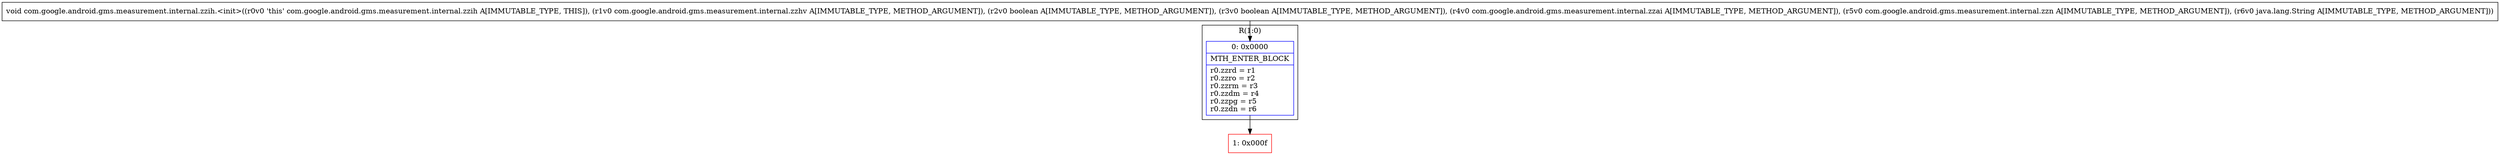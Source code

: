 digraph "CFG forcom.google.android.gms.measurement.internal.zzih.\<init\>(Lcom\/google\/android\/gms\/measurement\/internal\/zzhv;ZZLcom\/google\/android\/gms\/measurement\/internal\/zzai;Lcom\/google\/android\/gms\/measurement\/internal\/zzn;Ljava\/lang\/String;)V" {
subgraph cluster_Region_1864221117 {
label = "R(1:0)";
node [shape=record,color=blue];
Node_0 [shape=record,label="{0\:\ 0x0000|MTH_ENTER_BLOCK\l|r0.zzrd = r1\lr0.zzro = r2\lr0.zzrm = r3\lr0.zzdm = r4\lr0.zzpg = r5\lr0.zzdn = r6\l}"];
}
Node_1 [shape=record,color=red,label="{1\:\ 0x000f}"];
MethodNode[shape=record,label="{void com.google.android.gms.measurement.internal.zzih.\<init\>((r0v0 'this' com.google.android.gms.measurement.internal.zzih A[IMMUTABLE_TYPE, THIS]), (r1v0 com.google.android.gms.measurement.internal.zzhv A[IMMUTABLE_TYPE, METHOD_ARGUMENT]), (r2v0 boolean A[IMMUTABLE_TYPE, METHOD_ARGUMENT]), (r3v0 boolean A[IMMUTABLE_TYPE, METHOD_ARGUMENT]), (r4v0 com.google.android.gms.measurement.internal.zzai A[IMMUTABLE_TYPE, METHOD_ARGUMENT]), (r5v0 com.google.android.gms.measurement.internal.zzn A[IMMUTABLE_TYPE, METHOD_ARGUMENT]), (r6v0 java.lang.String A[IMMUTABLE_TYPE, METHOD_ARGUMENT])) }"];
MethodNode -> Node_0;
Node_0 -> Node_1;
}

